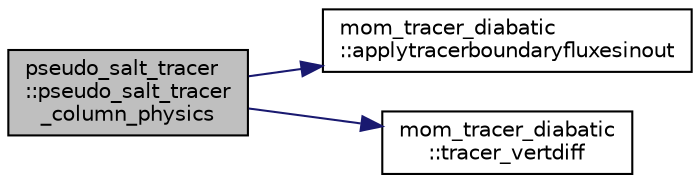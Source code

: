 digraph "pseudo_salt_tracer::pseudo_salt_tracer_column_physics"
{
 // INTERACTIVE_SVG=YES
  edge [fontname="Helvetica",fontsize="10",labelfontname="Helvetica",labelfontsize="10"];
  node [fontname="Helvetica",fontsize="10",shape=record];
  rankdir="LR";
  Node18 [label="pseudo_salt_tracer\l::pseudo_salt_tracer\l_column_physics",height=0.2,width=0.4,color="black", fillcolor="grey75", style="filled", fontcolor="black"];
  Node18 -> Node19 [color="midnightblue",fontsize="10",style="solid",fontname="Helvetica"];
  Node19 [label="mom_tracer_diabatic\l::applytracerboundaryfluxesinout",height=0.2,width=0.4,color="black", fillcolor="white", style="filled",URL="$namespacemom__tracer__diabatic.html#ad4d3d4de0f2b84c15bccc5eb2f767df3",tooltip="This routine is modeled after applyBoundaryFluxesInOut in MOM_diabatic_aux.F90 NOTE: Please note that..."];
  Node18 -> Node20 [color="midnightblue",fontsize="10",style="solid",fontname="Helvetica"];
  Node20 [label="mom_tracer_diabatic\l::tracer_vertdiff",height=0.2,width=0.4,color="black", fillcolor="white", style="filled",URL="$namespacemom__tracer__diabatic.html#ac5d57973547cc4ed3a89808d3910943e",tooltip="This subroutine solves a tridiagonal equation for the final tracer concentrations after the dual-entr..."];
}
